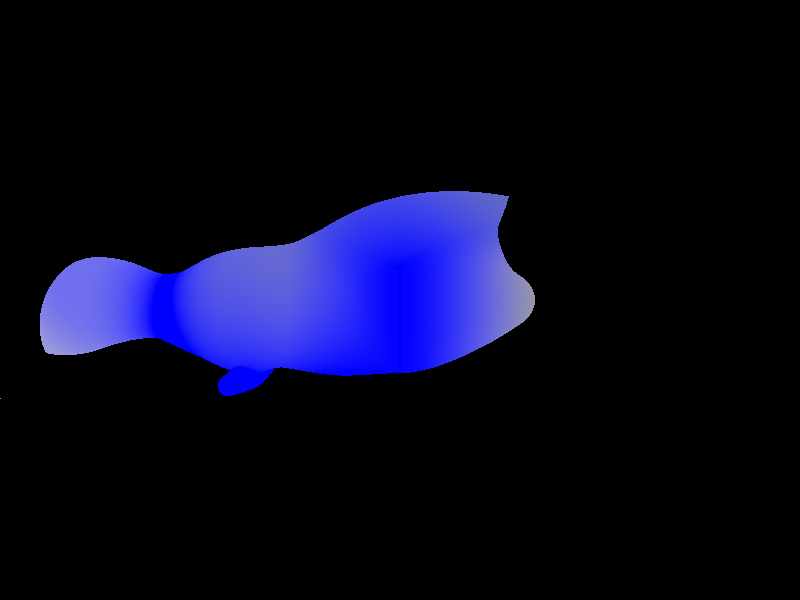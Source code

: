 #include "colors.inc"

camera{
	location <0, 0, 4>
	look_at 0
}

blob{
//top jaw/top of head, all the way to tail.
	cylinder{
		<-1.5,1,0>, <1,0,0>, 0.5, 1
		texture{
			pigment{colour DarkSlateBlue}
		}
	}
//bottom jaw to tail
	cylinder{
		<-0.8,0,0>, <1,0,0>, 0.5, 1
		texture{
			pigment{colour DimGrey}
		}
	}
//belly
	sphere{
		<1,-0.5,0>, 1
		strength 1
		texture{
			pigment{colour Blue}
		}
	}
//fins
	cylinder{
		<1,-0.5,-0.5>,<1,-0.5,0.5>,0.1,1.1
		texture{
			pigment{colour Blue}
		}
	}
//tail
	cylinder{
		<1,0,0>, <2,0,0>, 0.5,1.2
		texture{
			pigment{colour Blue}
		}
	}
	cylinder{
		<3,-1,0>,<2,0,0>,0.5,1
		texture{
			pigment{colour RichBlue}
		}
	}
//hump on back. possibly unneded.
	sphere{
		0, 1
		strength 1.7
		texture{
			pigment{colour Blue}
		}
	}
}  
/*
sphere{
	<1,0,0>, 2
	texture{
		pigment{colour Blue transmit .5}
	}
}
sphere{
	0, 2
	texture{
		pigment{colour Grey transmit .5}
	}
}*/
light_source { <2, 4, -3> color White}
